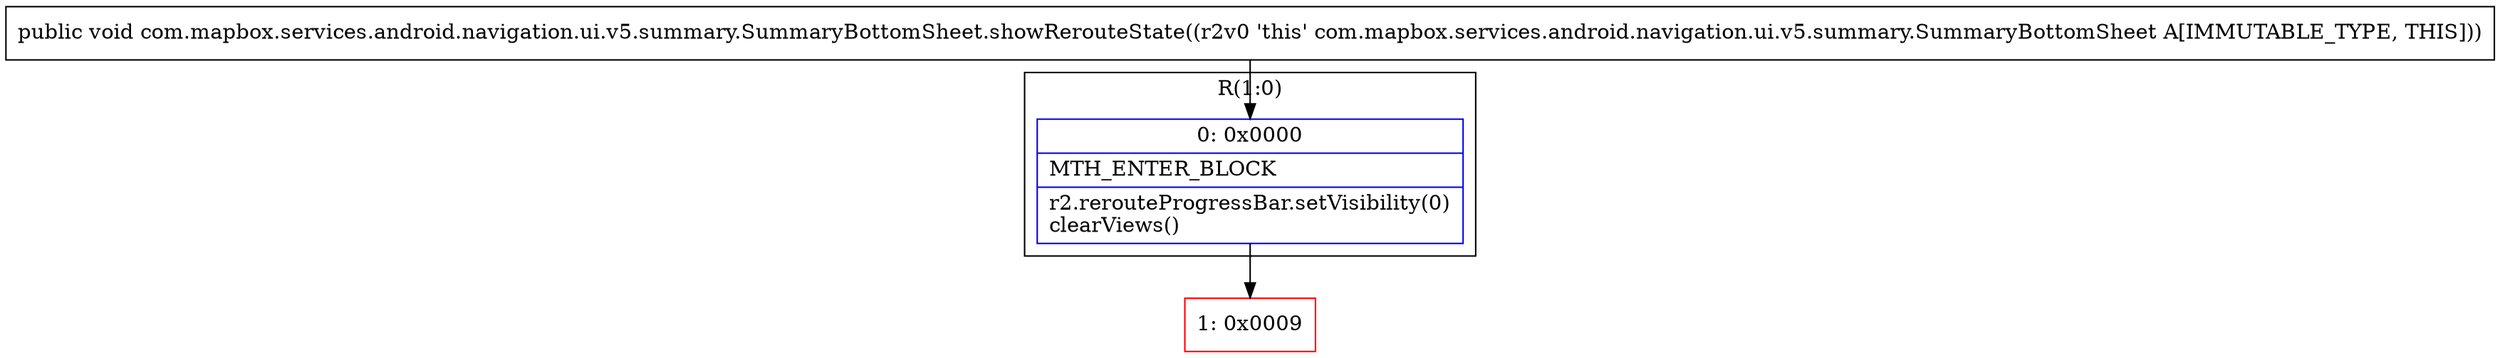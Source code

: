 digraph "CFG forcom.mapbox.services.android.navigation.ui.v5.summary.SummaryBottomSheet.showRerouteState()V" {
subgraph cluster_Region_828284084 {
label = "R(1:0)";
node [shape=record,color=blue];
Node_0 [shape=record,label="{0\:\ 0x0000|MTH_ENTER_BLOCK\l|r2.rerouteProgressBar.setVisibility(0)\lclearViews()\l}"];
}
Node_1 [shape=record,color=red,label="{1\:\ 0x0009}"];
MethodNode[shape=record,label="{public void com.mapbox.services.android.navigation.ui.v5.summary.SummaryBottomSheet.showRerouteState((r2v0 'this' com.mapbox.services.android.navigation.ui.v5.summary.SummaryBottomSheet A[IMMUTABLE_TYPE, THIS])) }"];
MethodNode -> Node_0;
Node_0 -> Node_1;
}

